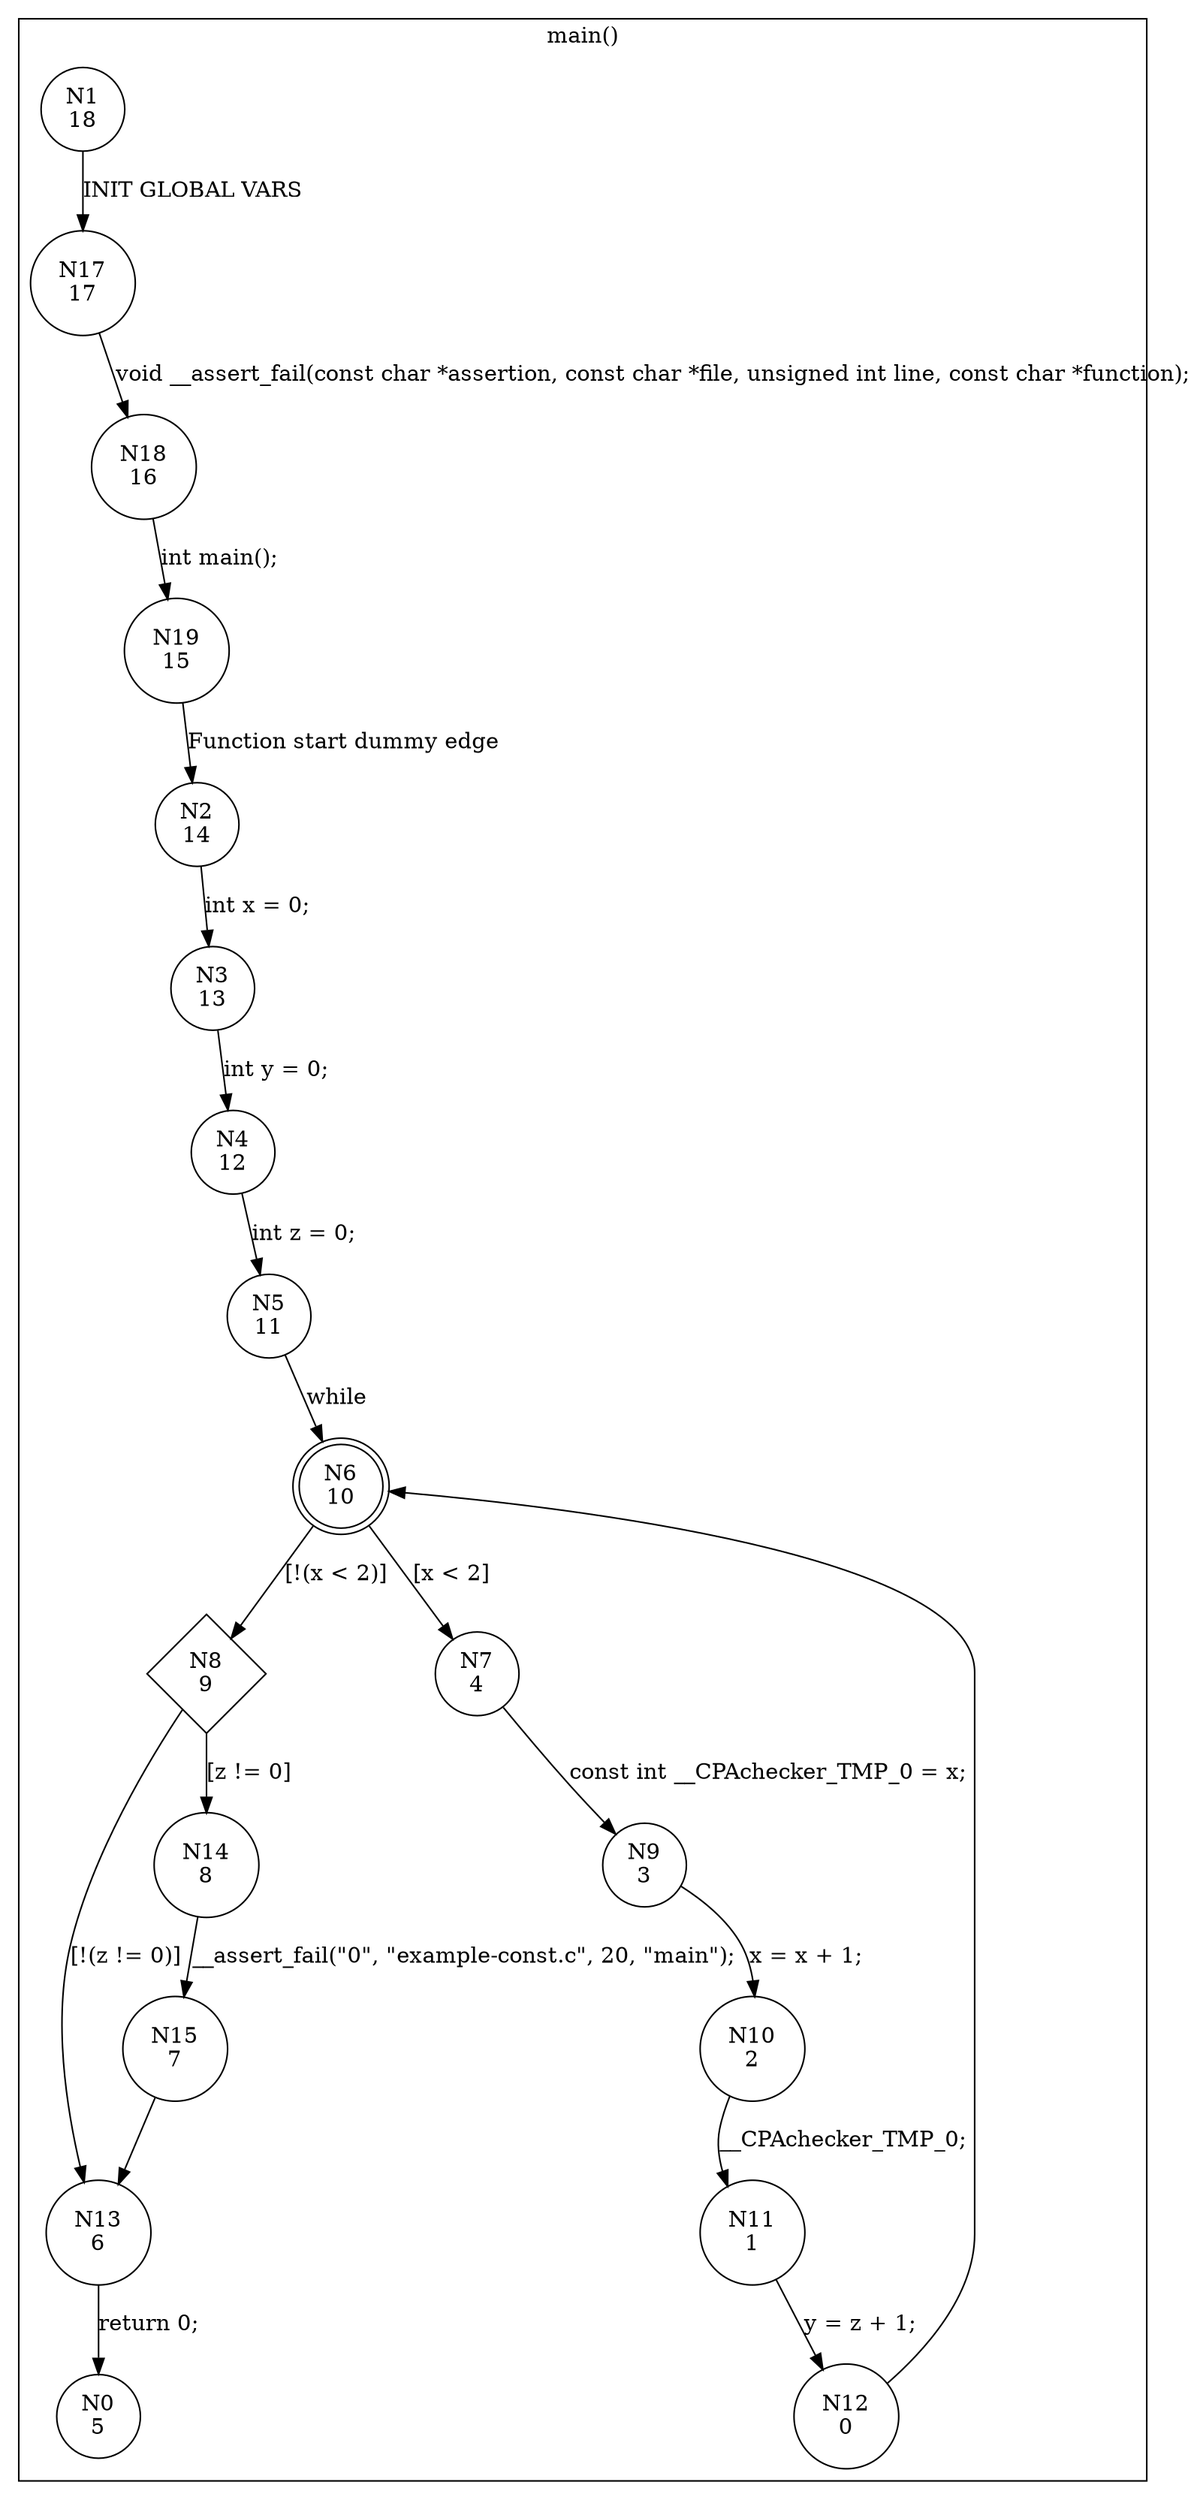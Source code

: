 digraph CFA {
1 [shape="circle" label="N1\n18"]
17 [shape="circle" label="N17\n17"]
18 [shape="circle" label="N18\n16"]
19 [shape="circle" label="N19\n15"]
2 [shape="circle" label="N2\n14"]
3 [shape="circle" label="N3\n13"]
4 [shape="circle" label="N4\n12"]
5 [shape="circle" label="N5\n11"]
6 [shape="doublecircle" label="N6\n10"]
8 [shape="diamond" label="N8\n9"]
13 [shape="circle" label="N13\n6"]
0 [shape="circle" label="N0\n5"]
14 [shape="circle" label="N14\n8"]
15 [shape="circle" label="N15\n7"]
7 [shape="circle" label="N7\n4"]
9 [shape="circle" label="N9\n3"]
10 [shape="circle" label="N10\n2"]
11 [shape="circle" label="N11\n1"]
12 [shape="circle" label="N12\n0"]
node [shape="circle"]
subgraph cluster_main {
label="main()"
1 -> 17 [label="INIT GLOBAL VARS"]
17 -> 18 [label="void __assert_fail(const char *assertion, const char *file, unsigned int line, const char *function);"]
18 -> 19 [label="int main();"]
19 -> 2 [label="Function start dummy edge"]
2 -> 3 [label="int x = 0;"]
3 -> 4 [label="int y = 0;"]
4 -> 5 [label="int z = 0;"]
5 -> 6 [label="while"]
6 -> 7 [label="[x < 2]"]
6 -> 8 [label="[!(x < 2)]"]
8 -> 14 [label="[z != 0]"]
8 -> 13 [label="[!(z != 0)]"]
13 -> 0 [label="return 0;"]
14 -> 15 [label="__assert_fail(\"0\", \"example-const.c\", 20, \"main\");"]
15 -> 13 [label=""]
7 -> 9 [label="const int __CPAchecker_TMP_0 = x;"]
9 -> 10 [label="x = x + 1;"]
10 -> 11 [label="__CPAchecker_TMP_0;"]
11 -> 12 [label="y = z + 1;"]
12 -> 6 [label=""]}
}